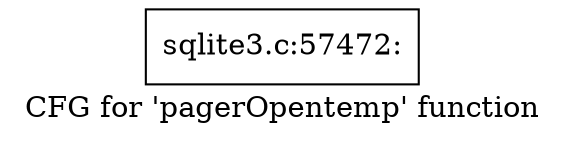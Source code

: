 digraph "CFG for 'pagerOpentemp' function" {
	label="CFG for 'pagerOpentemp' function";

	Node0x55c0f74b4d20 [shape=record,label="{sqlite3.c:57472:}"];
}
